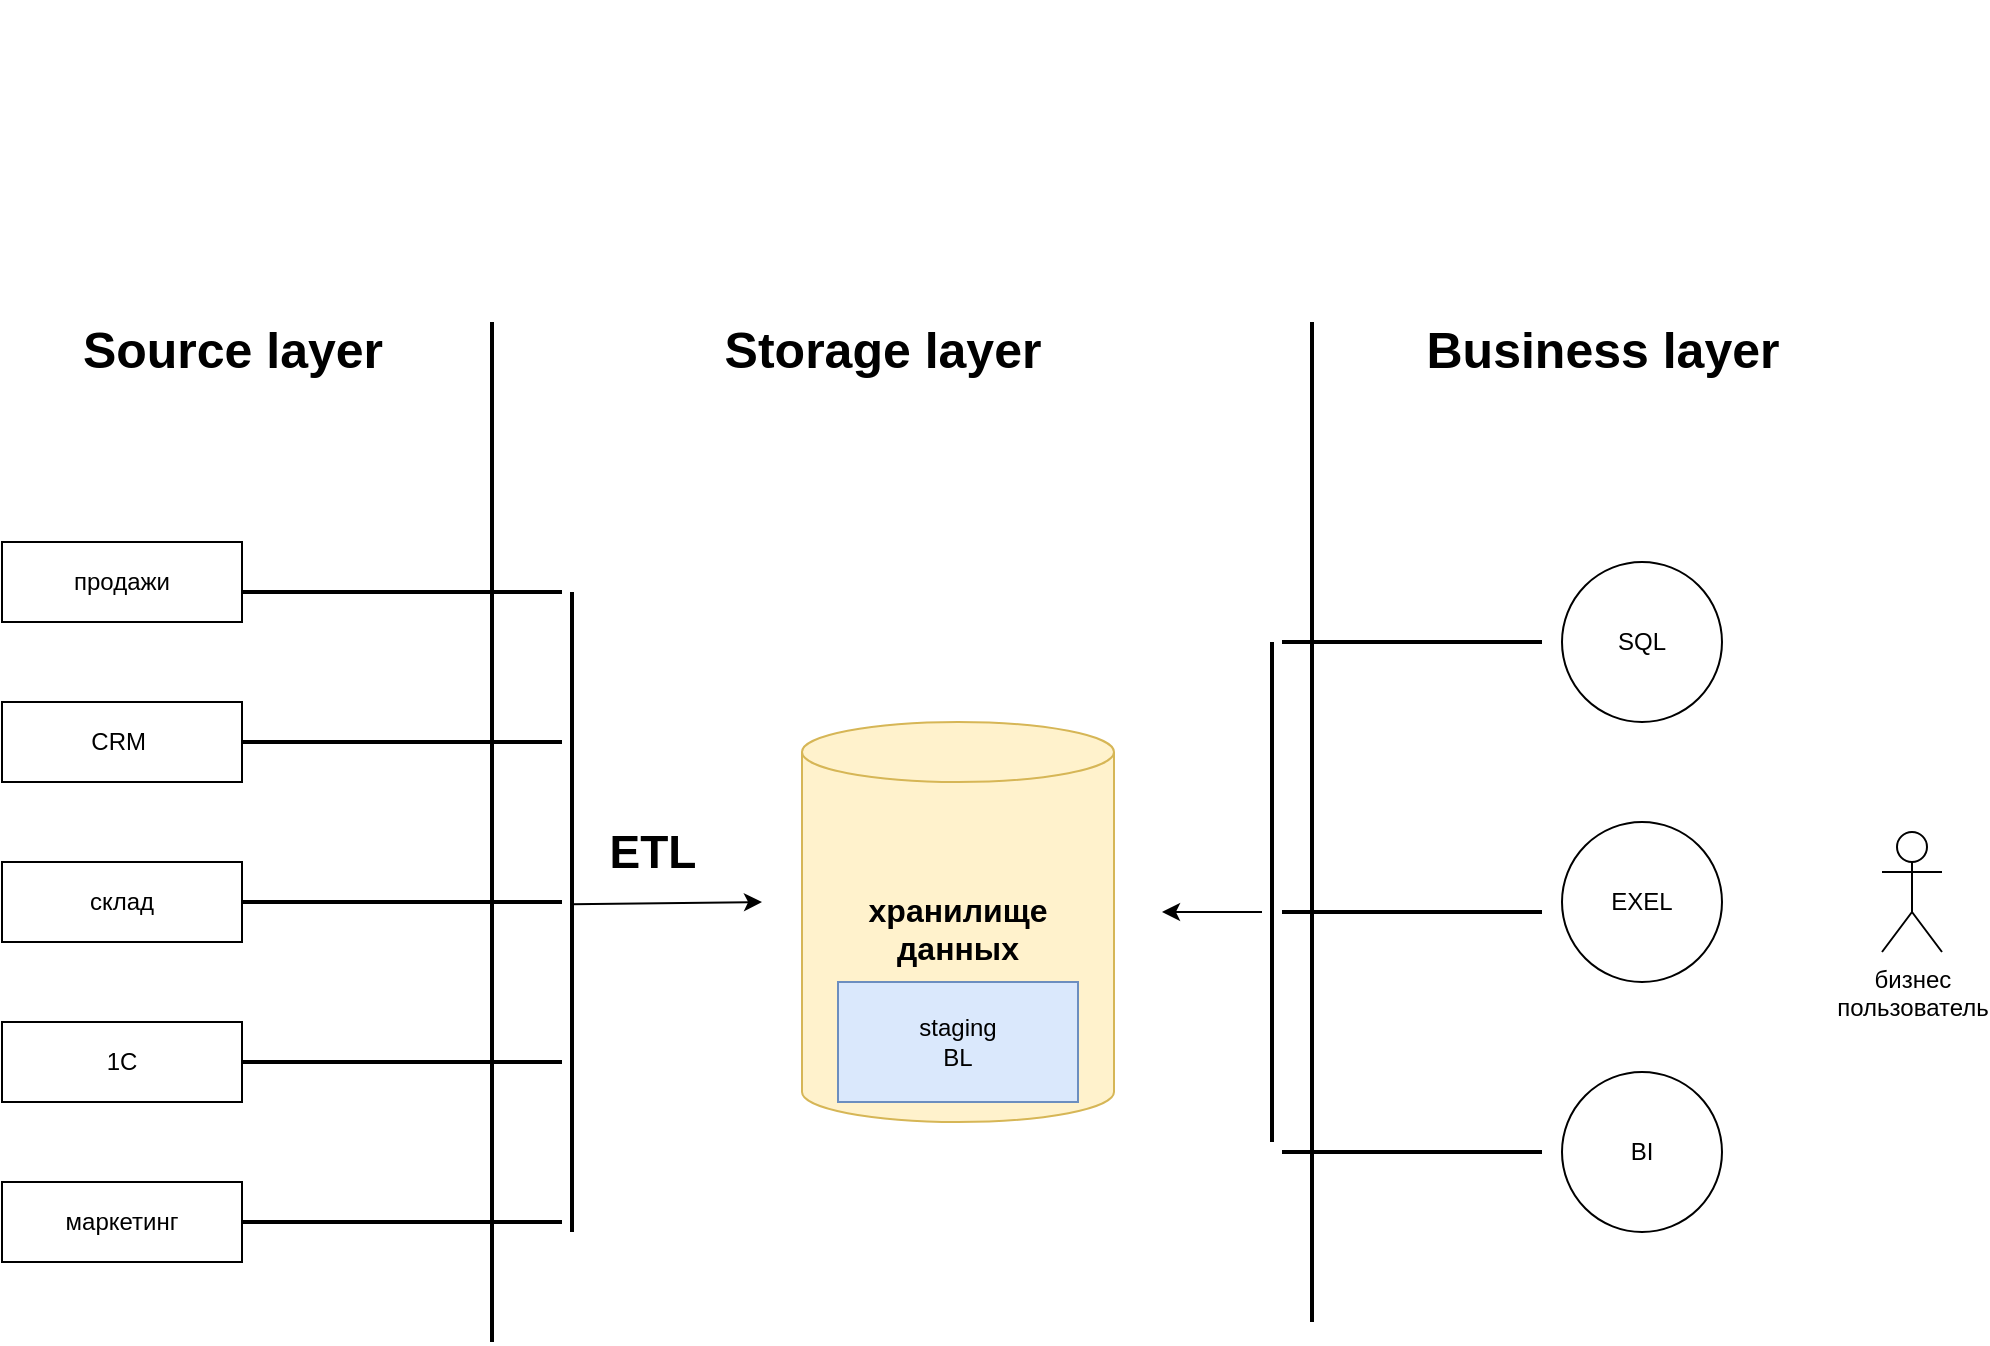<mxfile version="24.7.14">
  <diagram name="Страница — 1" id="RdgD5T11AARKfWScQXpZ">
    <mxGraphModel dx="1050" dy="1786" grid="1" gridSize="10" guides="1" tooltips="1" connect="1" arrows="1" fold="1" page="1" pageScale="1" pageWidth="827" pageHeight="1169" math="0" shadow="0">
      <root>
        <mxCell id="0" />
        <mxCell id="1" parent="0" />
        <mxCell id="-iND5TfMr2r-XBUe3j9Z-1" value="&lt;font style=&quot;font-size: 16px;&quot;&gt;&lt;b&gt;хранилище данных&lt;/b&gt;&lt;/font&gt;&lt;div style=&quot;padding-right: 0px; font-size: 16px;&quot;&gt;&lt;br&gt;&lt;/div&gt;" style="shape=cylinder3;whiteSpace=wrap;html=1;boundedLbl=1;backgroundOutline=1;size=15;fillColor=#fff2cc;strokeColor=#d6b656;" parent="1" vertex="1">
          <mxGeometry x="440" y="250" width="156" height="200" as="geometry" />
        </mxCell>
        <mxCell id="-iND5TfMr2r-XBUe3j9Z-2" value="бизнес&lt;div&gt;пользователь&lt;/div&gt;&lt;div&gt;&lt;br&gt;&lt;/div&gt;" style="shape=umlActor;verticalLabelPosition=bottom;verticalAlign=top;html=1;outlineConnect=0;" parent="1" vertex="1">
          <mxGeometry x="980" y="305" width="30" height="60" as="geometry" />
        </mxCell>
        <mxCell id="-iND5TfMr2r-XBUe3j9Z-3" value="продажи" style="rounded=0;whiteSpace=wrap;html=1;" parent="1" vertex="1">
          <mxGeometry x="40" y="160" width="120" height="40" as="geometry" />
        </mxCell>
        <mxCell id="-iND5TfMr2r-XBUe3j9Z-4" value="CRM&amp;nbsp;" style="rounded=0;whiteSpace=wrap;html=1;" parent="1" vertex="1">
          <mxGeometry x="40" y="240" width="120" height="40" as="geometry" />
        </mxCell>
        <mxCell id="-iND5TfMr2r-XBUe3j9Z-5" value="склад" style="rounded=0;whiteSpace=wrap;html=1;" parent="1" vertex="1">
          <mxGeometry x="40" y="320" width="120" height="40" as="geometry" />
        </mxCell>
        <mxCell id="-iND5TfMr2r-XBUe3j9Z-6" value="1C" style="rounded=0;whiteSpace=wrap;html=1;" parent="1" vertex="1">
          <mxGeometry x="40" y="400" width="120" height="40" as="geometry" />
        </mxCell>
        <mxCell id="-iND5TfMr2r-XBUe3j9Z-8" value="" style="line;strokeWidth=2;direction=south;html=1;" parent="1" vertex="1">
          <mxGeometry x="280" y="50" width="10" height="510" as="geometry" />
        </mxCell>
        <mxCell id="-iND5TfMr2r-XBUe3j9Z-9" value="" style="line;strokeWidth=2;direction=south;html=1;" parent="1" vertex="1">
          <mxGeometry x="690" y="50" width="10" height="500" as="geometry" />
        </mxCell>
        <mxCell id="-iND5TfMr2r-XBUe3j9Z-11" value="&lt;b&gt;&lt;font style=&quot;font-size: 25px;&quot;&gt;Source layer&lt;/font&gt;&lt;/b&gt;" style="text;html=1;align=center;verticalAlign=middle;resizable=0;points=[];autosize=1;strokeColor=none;fillColor=none;" parent="1" vertex="1">
          <mxGeometry x="70" y="43" width="170" height="40" as="geometry" />
        </mxCell>
        <mxCell id="-iND5TfMr2r-XBUe3j9Z-13" value="&lt;font style=&quot;font-size: 25px;&quot;&gt;&lt;b&gt;Storage layer&lt;/b&gt;&lt;/font&gt;" style="text;html=1;align=center;verticalAlign=middle;resizable=0;points=[];autosize=1;strokeColor=none;fillColor=none;" parent="1" vertex="1">
          <mxGeometry x="390" y="43" width="180" height="40" as="geometry" />
        </mxCell>
        <mxCell id="-iND5TfMr2r-XBUe3j9Z-14" value="&lt;b&gt;&lt;font style=&quot;font-size: 25px;&quot;&gt;Business layer&lt;/font&gt;&lt;/b&gt;" style="text;html=1;align=center;verticalAlign=middle;resizable=0;points=[];autosize=1;strokeColor=none;fillColor=none;" parent="1" vertex="1">
          <mxGeometry x="740" y="43" width="200" height="40" as="geometry" />
        </mxCell>
        <mxCell id="-iND5TfMr2r-XBUe3j9Z-18" value="маркетинг" style="rounded=0;whiteSpace=wrap;html=1;" parent="1" vertex="1">
          <mxGeometry x="40" y="480" width="120" height="40" as="geometry" />
        </mxCell>
        <mxCell id="-iND5TfMr2r-XBUe3j9Z-25" value="" style="line;strokeWidth=2;html=1;" parent="1" vertex="1">
          <mxGeometry x="160" y="-110" width="160" height="590" as="geometry" />
        </mxCell>
        <mxCell id="-iND5TfMr2r-XBUe3j9Z-26" value="" style="line;strokeWidth=2;html=1;" parent="1" vertex="1">
          <mxGeometry x="160" y="255" width="160" height="10" as="geometry" />
        </mxCell>
        <mxCell id="-iND5TfMr2r-XBUe3j9Z-27" value="" style="line;strokeWidth=2;html=1;" parent="1" vertex="1">
          <mxGeometry x="160" y="335" width="160" height="10" as="geometry" />
        </mxCell>
        <mxCell id="-iND5TfMr2r-XBUe3j9Z-28" value="" style="line;strokeWidth=2;html=1;" parent="1" vertex="1">
          <mxGeometry x="160" y="415" width="160" height="10" as="geometry" />
        </mxCell>
        <mxCell id="-iND5TfMr2r-XBUe3j9Z-29" value="" style="line;strokeWidth=2;html=1;" parent="1" vertex="1">
          <mxGeometry x="160" y="495" width="160" height="10" as="geometry" />
        </mxCell>
        <mxCell id="-iND5TfMr2r-XBUe3j9Z-30" value="" style="line;strokeWidth=2;direction=south;html=1;" parent="1" vertex="1">
          <mxGeometry x="320" y="185" width="10" height="320" as="geometry" />
        </mxCell>
        <mxCell id="-iND5TfMr2r-XBUe3j9Z-33" value="" style="endArrow=classic;html=1;rounded=0;exitX=0.488;exitY=0.56;exitDx=0;exitDy=0;exitPerimeter=0;" parent="1" source="-iND5TfMr2r-XBUe3j9Z-30" edge="1">
          <mxGeometry width="50" height="50" relative="1" as="geometry">
            <mxPoint x="400" y="290" as="sourcePoint" />
            <mxPoint x="420" y="340" as="targetPoint" />
          </mxGeometry>
        </mxCell>
        <mxCell id="-iND5TfMr2r-XBUe3j9Z-34" value="&lt;b&gt;&lt;font style=&quot;font-size: 23px;&quot;&gt;ETL&lt;/font&gt;&lt;/b&gt;" style="text;html=1;align=center;verticalAlign=middle;resizable=0;points=[];autosize=1;strokeColor=none;fillColor=none;" parent="1" vertex="1">
          <mxGeometry x="330" y="295" width="70" height="40" as="geometry" />
        </mxCell>
        <mxCell id="xD_iL4FIimgwLk9bLQdN-1" value="staging&lt;div&gt;BL&lt;/div&gt;" style="rounded=0;whiteSpace=wrap;html=1;fillColor=#dae8fc;strokeColor=#6c8ebf;" vertex="1" parent="1">
          <mxGeometry x="458" y="380" width="120" height="60" as="geometry" />
        </mxCell>
        <mxCell id="xD_iL4FIimgwLk9bLQdN-3" value="SQL" style="ellipse;whiteSpace=wrap;html=1;" vertex="1" parent="1">
          <mxGeometry x="820" y="170" width="80" height="80" as="geometry" />
        </mxCell>
        <mxCell id="xD_iL4FIimgwLk9bLQdN-4" value="EXEL" style="ellipse;whiteSpace=wrap;html=1;" vertex="1" parent="1">
          <mxGeometry x="820" y="300" width="80" height="80" as="geometry" />
        </mxCell>
        <mxCell id="xD_iL4FIimgwLk9bLQdN-6" value="BI" style="ellipse;whiteSpace=wrap;html=1;" vertex="1" parent="1">
          <mxGeometry x="820" y="425" width="80" height="80" as="geometry" />
        </mxCell>
        <mxCell id="xD_iL4FIimgwLk9bLQdN-8" value="" style="line;strokeWidth=2;html=1;" vertex="1" parent="1">
          <mxGeometry x="680" y="205" width="130" height="10" as="geometry" />
        </mxCell>
        <mxCell id="xD_iL4FIimgwLk9bLQdN-9" value="" style="line;strokeWidth=2;html=1;" vertex="1" parent="1">
          <mxGeometry x="680" y="332.5" width="130" height="25" as="geometry" />
        </mxCell>
        <mxCell id="xD_iL4FIimgwLk9bLQdN-10" value="" style="line;strokeWidth=2;html=1;" vertex="1" parent="1">
          <mxGeometry x="680" y="460" width="130" height="10" as="geometry" />
        </mxCell>
        <mxCell id="xD_iL4FIimgwLk9bLQdN-12" value="" style="line;strokeWidth=2;direction=south;html=1;" vertex="1" parent="1">
          <mxGeometry x="670" y="210" width="10" height="250" as="geometry" />
        </mxCell>
        <mxCell id="xD_iL4FIimgwLk9bLQdN-16" value="" style="endArrow=classic;html=1;rounded=0;" edge="1" parent="1">
          <mxGeometry width="50" height="50" relative="1" as="geometry">
            <mxPoint x="670" y="345" as="sourcePoint" />
            <mxPoint x="620" y="345" as="targetPoint" />
          </mxGeometry>
        </mxCell>
      </root>
    </mxGraphModel>
  </diagram>
</mxfile>
